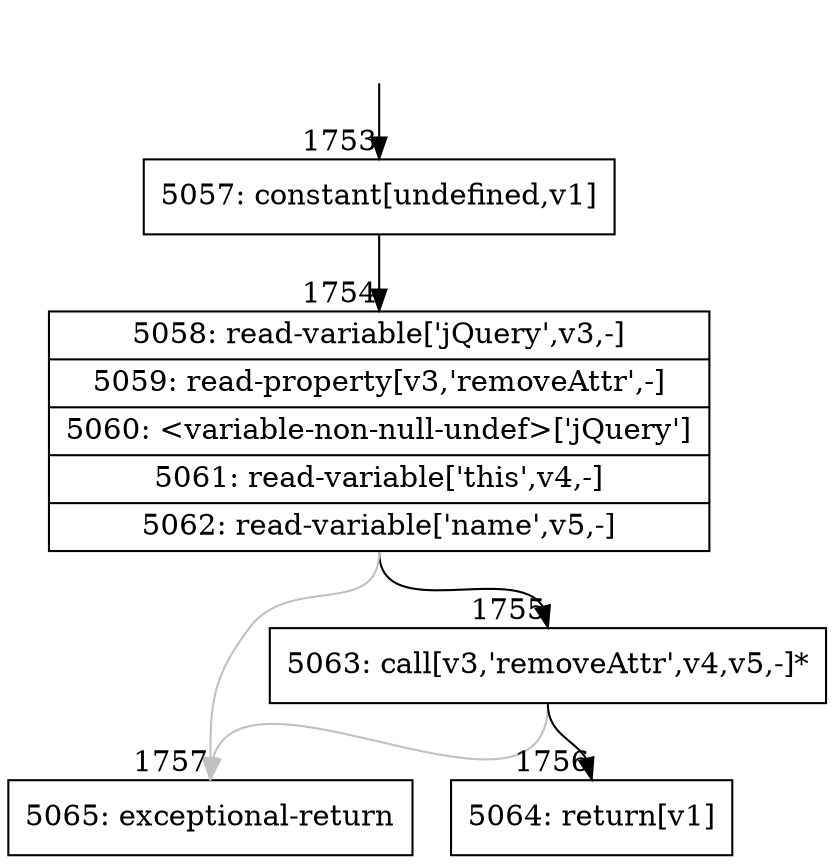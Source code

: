 digraph {
rankdir="TD"
BB_entry125[shape=none,label=""];
BB_entry125 -> BB1753 [tailport=s, headport=n, headlabel="    1753"]
BB1753 [shape=record label="{5057: constant[undefined,v1]}" ] 
BB1753 -> BB1754 [tailport=s, headport=n, headlabel="      1754"]
BB1754 [shape=record label="{5058: read-variable['jQuery',v3,-]|5059: read-property[v3,'removeAttr',-]|5060: \<variable-non-null-undef\>['jQuery']|5061: read-variable['this',v4,-]|5062: read-variable['name',v5,-]}" ] 
BB1754 -> BB1755 [tailport=s, headport=n, headlabel="      1755"]
BB1754 -> BB1757 [tailport=s, headport=n, color=gray, headlabel="      1757"]
BB1755 [shape=record label="{5063: call[v3,'removeAttr',v4,v5,-]*}" ] 
BB1755 -> BB1756 [tailport=s, headport=n, headlabel="      1756"]
BB1755 -> BB1757 [tailport=s, headport=n, color=gray]
BB1756 [shape=record label="{5064: return[v1]}" ] 
BB1757 [shape=record label="{5065: exceptional-return}" ] 
}
